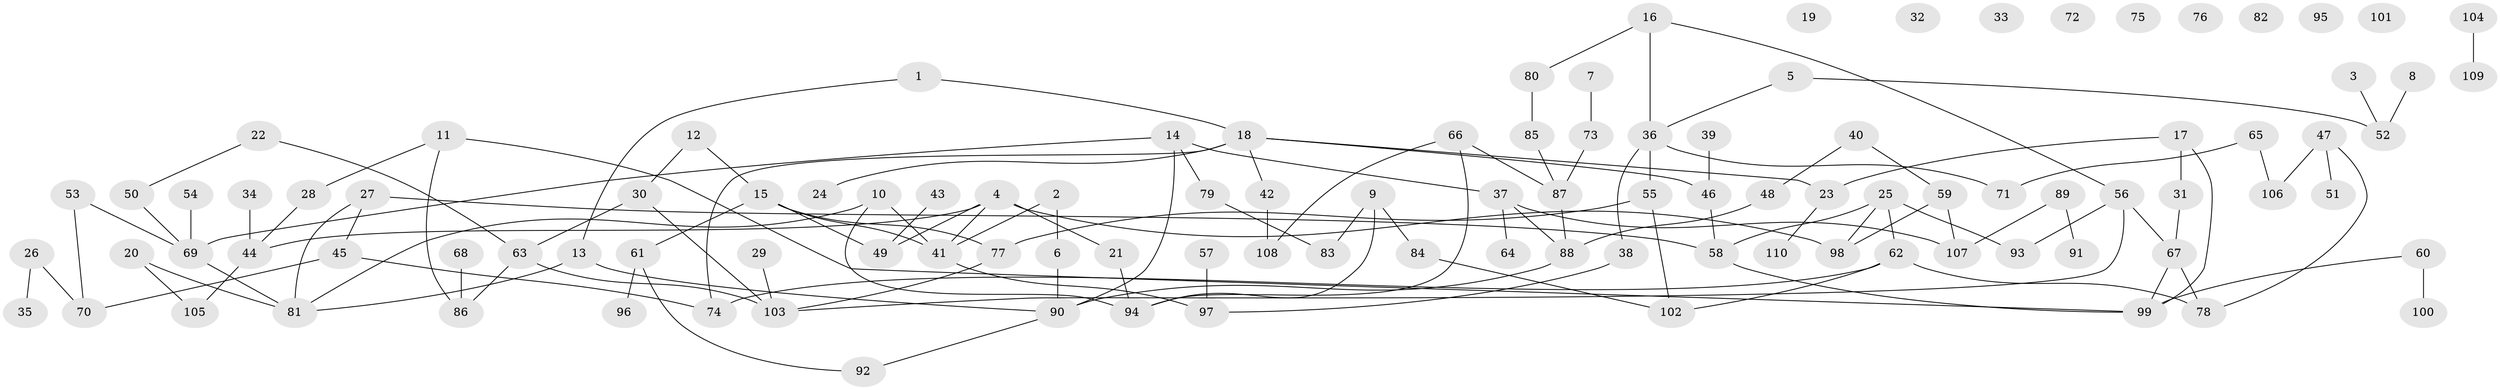// coarse degree distribution, {11: 0.01818181818181818, 5: 0.12727272727272726, 1: 0.2727272727272727, 6: 0.03636363636363636, 3: 0.09090909090909091, 4: 0.05454545454545454, 7: 0.03636363636363636, 12: 0.01818181818181818, 2: 0.16363636363636364, 0: 0.18181818181818182}
// Generated by graph-tools (version 1.1) at 2025/16/03/04/25 18:16:33]
// undirected, 110 vertices, 132 edges
graph export_dot {
graph [start="1"]
  node [color=gray90,style=filled];
  1;
  2;
  3;
  4;
  5;
  6;
  7;
  8;
  9;
  10;
  11;
  12;
  13;
  14;
  15;
  16;
  17;
  18;
  19;
  20;
  21;
  22;
  23;
  24;
  25;
  26;
  27;
  28;
  29;
  30;
  31;
  32;
  33;
  34;
  35;
  36;
  37;
  38;
  39;
  40;
  41;
  42;
  43;
  44;
  45;
  46;
  47;
  48;
  49;
  50;
  51;
  52;
  53;
  54;
  55;
  56;
  57;
  58;
  59;
  60;
  61;
  62;
  63;
  64;
  65;
  66;
  67;
  68;
  69;
  70;
  71;
  72;
  73;
  74;
  75;
  76;
  77;
  78;
  79;
  80;
  81;
  82;
  83;
  84;
  85;
  86;
  87;
  88;
  89;
  90;
  91;
  92;
  93;
  94;
  95;
  96;
  97;
  98;
  99;
  100;
  101;
  102;
  103;
  104;
  105;
  106;
  107;
  108;
  109;
  110;
  1 -- 13;
  1 -- 18;
  2 -- 6;
  2 -- 41;
  3 -- 52;
  4 -- 21;
  4 -- 41;
  4 -- 44;
  4 -- 49;
  4 -- 98;
  5 -- 36;
  5 -- 52;
  6 -- 90;
  7 -- 73;
  8 -- 52;
  9 -- 83;
  9 -- 84;
  9 -- 94;
  10 -- 41;
  10 -- 81;
  10 -- 94;
  11 -- 28;
  11 -- 86;
  11 -- 99;
  12 -- 15;
  12 -- 30;
  13 -- 81;
  13 -- 90;
  14 -- 37;
  14 -- 69;
  14 -- 79;
  14 -- 90;
  15 -- 41;
  15 -- 49;
  15 -- 61;
  15 -- 77;
  16 -- 36;
  16 -- 56;
  16 -- 80;
  17 -- 23;
  17 -- 31;
  17 -- 99;
  18 -- 23;
  18 -- 24;
  18 -- 42;
  18 -- 46;
  18 -- 74;
  20 -- 81;
  20 -- 105;
  21 -- 94;
  22 -- 50;
  22 -- 63;
  23 -- 110;
  25 -- 58;
  25 -- 62;
  25 -- 93;
  25 -- 98;
  26 -- 35;
  26 -- 70;
  27 -- 45;
  27 -- 58;
  27 -- 81;
  28 -- 44;
  29 -- 103;
  30 -- 63;
  30 -- 103;
  31 -- 67;
  34 -- 44;
  36 -- 38;
  36 -- 55;
  36 -- 71;
  37 -- 64;
  37 -- 88;
  37 -- 107;
  38 -- 97;
  39 -- 46;
  40 -- 48;
  40 -- 59;
  41 -- 97;
  42 -- 108;
  43 -- 49;
  44 -- 105;
  45 -- 70;
  45 -- 74;
  46 -- 58;
  47 -- 51;
  47 -- 78;
  47 -- 106;
  48 -- 88;
  50 -- 69;
  53 -- 69;
  53 -- 70;
  54 -- 69;
  55 -- 77;
  55 -- 102;
  56 -- 67;
  56 -- 93;
  56 -- 103;
  57 -- 97;
  58 -- 99;
  59 -- 98;
  59 -- 107;
  60 -- 99;
  60 -- 100;
  61 -- 92;
  61 -- 96;
  62 -- 74;
  62 -- 78;
  62 -- 102;
  63 -- 86;
  63 -- 103;
  65 -- 71;
  65 -- 106;
  66 -- 87;
  66 -- 94;
  66 -- 108;
  67 -- 78;
  67 -- 99;
  68 -- 86;
  69 -- 81;
  73 -- 87;
  77 -- 103;
  79 -- 83;
  80 -- 85;
  84 -- 102;
  85 -- 87;
  87 -- 88;
  88 -- 90;
  89 -- 91;
  89 -- 107;
  90 -- 92;
  104 -- 109;
}
